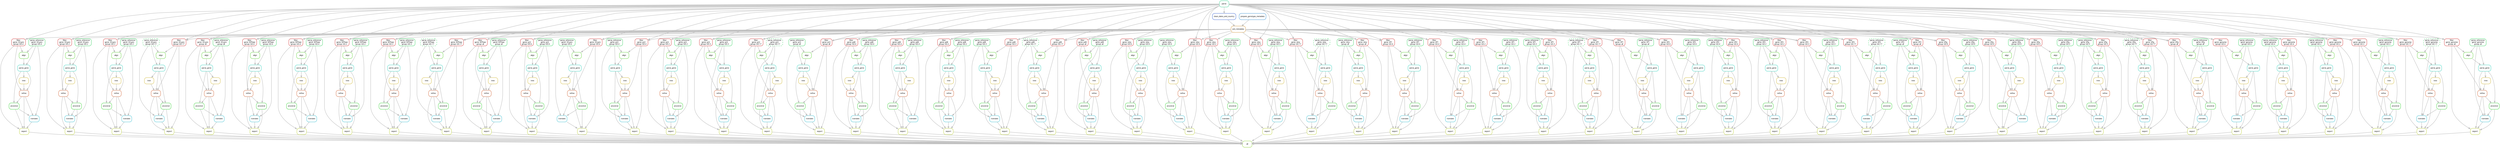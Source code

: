 digraph snakemake_dag {
    graph[bgcolor=white, margin=0];
    node[shape=box, style=rounded, fontname=sans,                 fontsize=10, penwidth=2];
    edge[penwidth=2, color=grey];
	0[label = "all", color = "0.24 0.6 0.85", style="rounded"];
	1[label = "export", color = "0.19 0.6 0.85", style="rounded"];
	2[label = "refine", color = "0.05 0.6 0.85", style="rounded"];
	3[label = "tree", color = "0.14 0.6 0.85", style="rounded"];
	4[label = "parse_gene", color = "0.48 0.6 0.85", style="rounded"];
	5[label = "parse_reference\ngene: 3CLpro\ngroup: GII.6", color = "0.38 0.6 0.85", style="rounded"];
	6[label = "align", color = "0.29 0.6 0.85", style="rounded"];
	7[label = "filter\ngene: 3CLpro\ngroup: GII.6", color = "0.00 0.6 0.85", style="rounded"];
	8[label = "parse", color = "0.43 0.6 0.85", style="rounded"];
	9[label = "join_metadata", color = "0.10 0.6 0.85", style="rounded"];
	10[label = "prepare_genotype_metadata", color = "0.57 0.6 0.85", style="rounded"];
	11[label = "clean_dates_and_country", color = "0.62 0.6 0.85", style="rounded"];
	12[label = "ancestral", color = "0.33 0.6 0.85", style="rounded"];
	13[label = "translate", color = "0.52 0.6 0.85", style="rounded"];
	14[label = "export", color = "0.19 0.6 0.85", style="rounded"];
	15[label = "refine", color = "0.05 0.6 0.85", style="rounded"];
	16[label = "tree", color = "0.14 0.6 0.85", style="rounded"];
	17[label = "parse_gene", color = "0.48 0.6 0.85", style="rounded"];
	18[label = "parse_reference\ngene: 3CLpro\ngroup: GII.4", color = "0.38 0.6 0.85", style="rounded"];
	19[label = "align", color = "0.29 0.6 0.85", style="rounded"];
	20[label = "filter\ngene: 3CLpro\ngroup: GII.4", color = "0.00 0.6 0.85", style="rounded"];
	21[label = "ancestral", color = "0.33 0.6 0.85", style="rounded"];
	22[label = "translate", color = "0.52 0.6 0.85", style="rounded"];
	23[label = "export", color = "0.19 0.6 0.85", style="rounded"];
	24[label = "refine", color = "0.05 0.6 0.85", style="rounded"];
	25[label = "tree", color = "0.14 0.6 0.85", style="rounded"];
	26[label = "parse_gene", color = "0.48 0.6 0.85", style="rounded"];
	27[label = "parse_reference\ngene: 3CLpro\ngroup: GII.2", color = "0.38 0.6 0.85", style="rounded"];
	28[label = "align", color = "0.29 0.6 0.85", style="rounded"];
	29[label = "filter\ngene: 3CLpro\ngroup: GII.2", color = "0.00 0.6 0.85", style="rounded"];
	30[label = "ancestral", color = "0.33 0.6 0.85", style="rounded"];
	31[label = "translate", color = "0.52 0.6 0.85", style="rounded"];
	32[label = "export", color = "0.19 0.6 0.85", style="rounded"];
	33[label = "refine", color = "0.05 0.6 0.85", style="rounded"];
	34[label = "tree", color = "0.14 0.6 0.85", style="rounded"];
	35[label = "parse_gene", color = "0.48 0.6 0.85", style="rounded"];
	36[label = "parse_reference\ngene: 3CLpro\ngroup: GII.3", color = "0.38 0.6 0.85", style="rounded"];
	37[label = "align", color = "0.29 0.6 0.85", style="rounded"];
	38[label = "filter\ngene: 3CLpro\ngroup: GII.3", color = "0.00 0.6 0.85", style="rounded"];
	39[label = "ancestral", color = "0.33 0.6 0.85", style="rounded"];
	40[label = "translate", color = "0.52 0.6 0.85", style="rounded"];
	41[label = "export", color = "0.19 0.6 0.85", style="rounded"];
	42[label = "refine", color = "0.05 0.6 0.85", style="rounded"];
	43[label = "tree", color = "0.14 0.6 0.85", style="rounded"];
	44[label = "parse_gene", color = "0.48 0.6 0.85", style="rounded"];
	45[label = "parse_reference\ngene: 3CLpro\ngroup: GII.17", color = "0.38 0.6 0.85", style="rounded,dashed"];
	46[label = "align", color = "0.29 0.6 0.85", style="rounded"];
	47[label = "filter\ngene: 3CLpro\ngroup: GII.17", color = "0.00 0.6 0.85", style="rounded"];
	48[label = "ancestral", color = "0.33 0.6 0.85", style="rounded"];
	49[label = "translate", color = "0.52 0.6 0.85", style="rounded"];
	50[label = "export", color = "0.19 0.6 0.85", style="rounded"];
	51[label = "refine", color = "0.05 0.6 0.85", style="rounded"];
	52[label = "tree", color = "0.14 0.6 0.85", style="rounded"];
	53[label = "parse_gene", color = "0.48 0.6 0.85", style="rounded"];
	54[label = "parse_reference\ngene: 3CLpro\ngroup: all", color = "0.38 0.6 0.85", style="rounded"];
	55[label = "align", color = "0.29 0.6 0.85", style="rounded"];
	56[label = "filter\ngene: 3CLpro\ngroup: all", color = "0.00 0.6 0.85", style="rounded"];
	57[label = "ancestral", color = "0.33 0.6 0.85", style="rounded"];
	58[label = "translate", color = "0.52 0.6 0.85", style="rounded"];
	59[label = "export", color = "0.19 0.6 0.85", style="rounded"];
	60[label = "refine", color = "0.05 0.6 0.85", style="rounded"];
	61[label = "tree", color = "0.14 0.6 0.85", style="rounded"];
	62[label = "parse_gene", color = "0.48 0.6 0.85", style="rounded"];
	63[label = "parse_reference\ngene: NTPase\ngroup: GII.6", color = "0.38 0.6 0.85", style="rounded"];
	64[label = "align", color = "0.29 0.6 0.85", style="rounded"];
	65[label = "filter\ngene: NTPase\ngroup: GII.6", color = "0.00 0.6 0.85", style="rounded"];
	66[label = "ancestral", color = "0.33 0.6 0.85", style="rounded"];
	67[label = "translate", color = "0.52 0.6 0.85", style="rounded"];
	68[label = "export", color = "0.19 0.6 0.85", style="rounded"];
	69[label = "refine", color = "0.05 0.6 0.85", style="rounded"];
	70[label = "tree", color = "0.14 0.6 0.85", style="rounded"];
	71[label = "parse_gene", color = "0.48 0.6 0.85", style="rounded"];
	72[label = "parse_reference\ngene: NTPase\ngroup: GII.4", color = "0.38 0.6 0.85", style="rounded"];
	73[label = "align", color = "0.29 0.6 0.85", style="rounded"];
	74[label = "filter\ngene: NTPase\ngroup: GII.4", color = "0.00 0.6 0.85", style="rounded"];
	75[label = "ancestral", color = "0.33 0.6 0.85", style="rounded"];
	76[label = "translate", color = "0.52 0.6 0.85", style="rounded"];
	77[label = "export", color = "0.19 0.6 0.85", style="rounded"];
	78[label = "refine", color = "0.05 0.6 0.85", style="rounded"];
	79[label = "tree", color = "0.14 0.6 0.85", style="rounded"];
	80[label = "parse_gene", color = "0.48 0.6 0.85", style="rounded"];
	81[label = "parse_reference\ngene: NTPase\ngroup: GII.2", color = "0.38 0.6 0.85", style="rounded"];
	82[label = "align", color = "0.29 0.6 0.85", style="rounded"];
	83[label = "filter\ngene: NTPase\ngroup: GII.2", color = "0.00 0.6 0.85", style="rounded"];
	84[label = "ancestral", color = "0.33 0.6 0.85", style="rounded"];
	85[label = "translate", color = "0.52 0.6 0.85", style="rounded"];
	86[label = "export", color = "0.19 0.6 0.85", style="rounded"];
	87[label = "refine", color = "0.05 0.6 0.85", style="rounded"];
	88[label = "tree", color = "0.14 0.6 0.85", style="rounded"];
	89[label = "parse_gene", color = "0.48 0.6 0.85", style="rounded"];
	90[label = "parse_reference\ngene: NTPase\ngroup: GII.3", color = "0.38 0.6 0.85", style="rounded"];
	91[label = "align", color = "0.29 0.6 0.85", style="rounded"];
	92[label = "filter\ngene: NTPase\ngroup: GII.3", color = "0.00 0.6 0.85", style="rounded"];
	93[label = "ancestral", color = "0.33 0.6 0.85", style="rounded"];
	94[label = "translate", color = "0.52 0.6 0.85", style="rounded"];
	95[label = "export", color = "0.19 0.6 0.85", style="rounded"];
	96[label = "refine", color = "0.05 0.6 0.85", style="rounded"];
	97[label = "tree", color = "0.14 0.6 0.85", style="rounded"];
	98[label = "parse_gene", color = "0.48 0.6 0.85", style="rounded"];
	99[label = "parse_reference\ngene: NTPase\ngroup: GII.17", color = "0.38 0.6 0.85", style="rounded,dashed"];
	100[label = "align", color = "0.29 0.6 0.85", style="rounded"];
	101[label = "filter\ngene: NTPase\ngroup: GII.17", color = "0.00 0.6 0.85", style="rounded"];
	102[label = "ancestral", color = "0.33 0.6 0.85", style="rounded"];
	103[label = "translate", color = "0.52 0.6 0.85", style="rounded"];
	104[label = "export", color = "0.19 0.6 0.85", style="rounded"];
	105[label = "refine", color = "0.05 0.6 0.85", style="rounded"];
	106[label = "tree", color = "0.14 0.6 0.85", style="rounded"];
	107[label = "parse_gene", color = "0.48 0.6 0.85", style="rounded"];
	108[label = "parse_reference\ngene: NTPase\ngroup: all", color = "0.38 0.6 0.85", style="rounded"];
	109[label = "align", color = "0.29 0.6 0.85", style="rounded"];
	110[label = "filter\ngene: NTPase\ngroup: all", color = "0.00 0.6 0.85", style="rounded"];
	111[label = "ancestral", color = "0.33 0.6 0.85", style="rounded"];
	112[label = "translate", color = "0.52 0.6 0.85", style="rounded"];
	113[label = "export", color = "0.19 0.6 0.85", style="rounded"];
	114[label = "refine", color = "0.05 0.6 0.85", style="rounded"];
	115[label = "tree", color = "0.14 0.6 0.85", style="rounded"];
	116[label = "parse_gene", color = "0.48 0.6 0.85", style="rounded"];
	117[label = "parse_reference\ngene: p22\ngroup: GII.6", color = "0.38 0.6 0.85", style="rounded"];
	118[label = "align", color = "0.29 0.6 0.85", style="rounded"];
	119[label = "filter\ngene: p22\ngroup: GII.6", color = "0.00 0.6 0.85", style="rounded"];
	120[label = "ancestral", color = "0.33 0.6 0.85", style="rounded"];
	121[label = "translate", color = "0.52 0.6 0.85", style="rounded"];
	122[label = "export", color = "0.19 0.6 0.85", style="rounded"];
	123[label = "refine", color = "0.05 0.6 0.85", style="rounded"];
	124[label = "tree", color = "0.14 0.6 0.85", style="rounded"];
	125[label = "parse_gene", color = "0.48 0.6 0.85", style="rounded"];
	126[label = "parse_reference\ngene: p22\ngroup: GII.4", color = "0.38 0.6 0.85", style="rounded"];
	127[label = "align", color = "0.29 0.6 0.85", style="rounded"];
	128[label = "filter\ngene: p22\ngroup: GII.4", color = "0.00 0.6 0.85", style="rounded"];
	129[label = "ancestral", color = "0.33 0.6 0.85", style="rounded"];
	130[label = "translate", color = "0.52 0.6 0.85", style="rounded"];
	131[label = "export", color = "0.19 0.6 0.85", style="rounded"];
	132[label = "refine", color = "0.05 0.6 0.85", style="rounded"];
	133[label = "tree", color = "0.14 0.6 0.85", style="rounded"];
	134[label = "parse_gene", color = "0.48 0.6 0.85", style="rounded"];
	135[label = "parse_reference\ngene: p22\ngroup: GII.2", color = "0.38 0.6 0.85", style="rounded"];
	136[label = "align", color = "0.29 0.6 0.85", style="rounded"];
	137[label = "filter\ngene: p22\ngroup: GII.2", color = "0.00 0.6 0.85", style="rounded"];
	138[label = "ancestral", color = "0.33 0.6 0.85", style="rounded"];
	139[label = "translate", color = "0.52 0.6 0.85", style="rounded"];
	140[label = "export", color = "0.19 0.6 0.85", style="rounded"];
	141[label = "refine", color = "0.05 0.6 0.85", style="rounded"];
	142[label = "tree", color = "0.14 0.6 0.85", style="rounded"];
	143[label = "parse_gene", color = "0.48 0.6 0.85", style="rounded"];
	144[label = "parse_reference\ngene: p22\ngroup: GII.3", color = "0.38 0.6 0.85", style="rounded"];
	145[label = "align", color = "0.29 0.6 0.85", style="rounded"];
	146[label = "filter\ngene: p22\ngroup: GII.3", color = "0.00 0.6 0.85", style="rounded"];
	147[label = "ancestral", color = "0.33 0.6 0.85", style="rounded"];
	148[label = "translate", color = "0.52 0.6 0.85", style="rounded"];
	149[label = "export", color = "0.19 0.6 0.85", style="rounded"];
	150[label = "refine", color = "0.05 0.6 0.85", style="rounded"];
	151[label = "tree", color = "0.14 0.6 0.85", style="rounded"];
	152[label = "parse_gene", color = "0.48 0.6 0.85", style="rounded"];
	153[label = "parse_reference\ngene: p22\ngroup: GII.17", color = "0.38 0.6 0.85", style="rounded,dashed"];
	154[label = "align", color = "0.29 0.6 0.85", style="rounded"];
	155[label = "filter\ngene: p22\ngroup: GII.17", color = "0.00 0.6 0.85", style="rounded"];
	156[label = "ancestral", color = "0.33 0.6 0.85", style="rounded"];
	157[label = "translate", color = "0.52 0.6 0.85", style="rounded"];
	158[label = "export", color = "0.19 0.6 0.85", style="rounded"];
	159[label = "refine", color = "0.05 0.6 0.85", style="rounded"];
	160[label = "tree", color = "0.14 0.6 0.85", style="rounded"];
	161[label = "parse_gene", color = "0.48 0.6 0.85", style="rounded"];
	162[label = "parse_reference\ngene: p22\ngroup: all", color = "0.38 0.6 0.85", style="rounded"];
	163[label = "align", color = "0.29 0.6 0.85", style="rounded"];
	164[label = "filter\ngene: p22\ngroup: all", color = "0.00 0.6 0.85", style="rounded"];
	165[label = "ancestral", color = "0.33 0.6 0.85", style="rounded"];
	166[label = "translate", color = "0.52 0.6 0.85", style="rounded"];
	167[label = "export", color = "0.19 0.6 0.85", style="rounded"];
	168[label = "refine", color = "0.05 0.6 0.85", style="rounded"];
	169[label = "tree", color = "0.14 0.6 0.85", style="rounded"];
	170[label = "parse_gene", color = "0.48 0.6 0.85", style="rounded"];
	171[label = "parse_reference\ngene: p48\ngroup: GII.6", color = "0.38 0.6 0.85", style="rounded"];
	172[label = "align", color = "0.29 0.6 0.85", style="rounded"];
	173[label = "filter\ngene: p48\ngroup: GII.6", color = "0.00 0.6 0.85", style="rounded"];
	174[label = "ancestral", color = "0.33 0.6 0.85", style="rounded"];
	175[label = "translate", color = "0.52 0.6 0.85", style="rounded"];
	176[label = "export", color = "0.19 0.6 0.85", style="rounded"];
	177[label = "refine", color = "0.05 0.6 0.85", style="rounded"];
	178[label = "tree", color = "0.14 0.6 0.85", style="rounded"];
	179[label = "parse_gene", color = "0.48 0.6 0.85", style="rounded"];
	180[label = "parse_reference\ngene: p48\ngroup: GII.4", color = "0.38 0.6 0.85", style="rounded"];
	181[label = "align", color = "0.29 0.6 0.85", style="rounded"];
	182[label = "filter\ngene: p48\ngroup: GII.4", color = "0.00 0.6 0.85", style="rounded"];
	183[label = "ancestral", color = "0.33 0.6 0.85", style="rounded"];
	184[label = "translate", color = "0.52 0.6 0.85", style="rounded"];
	185[label = "export", color = "0.19 0.6 0.85", style="rounded"];
	186[label = "refine", color = "0.05 0.6 0.85", style="rounded"];
	187[label = "tree", color = "0.14 0.6 0.85", style="rounded"];
	188[label = "parse_gene", color = "0.48 0.6 0.85", style="rounded"];
	189[label = "parse_reference\ngene: p48\ngroup: GII.2", color = "0.38 0.6 0.85", style="rounded"];
	190[label = "align", color = "0.29 0.6 0.85", style="rounded"];
	191[label = "filter\ngene: p48\ngroup: GII.2", color = "0.00 0.6 0.85", style="rounded"];
	192[label = "ancestral", color = "0.33 0.6 0.85", style="rounded"];
	193[label = "translate", color = "0.52 0.6 0.85", style="rounded"];
	194[label = "export", color = "0.19 0.6 0.85", style="rounded"];
	195[label = "refine", color = "0.05 0.6 0.85", style="rounded"];
	196[label = "tree", color = "0.14 0.6 0.85", style="rounded"];
	197[label = "parse_gene", color = "0.48 0.6 0.85", style="rounded"];
	198[label = "parse_reference\ngene: p48\ngroup: GII.3", color = "0.38 0.6 0.85", style="rounded"];
	199[label = "align", color = "0.29 0.6 0.85", style="rounded"];
	200[label = "filter\ngene: p48\ngroup: GII.3", color = "0.00 0.6 0.85", style="rounded"];
	201[label = "ancestral", color = "0.33 0.6 0.85", style="rounded"];
	202[label = "translate", color = "0.52 0.6 0.85", style="rounded"];
	203[label = "export", color = "0.19 0.6 0.85", style="rounded"];
	204[label = "refine", color = "0.05 0.6 0.85", style="rounded"];
	205[label = "tree", color = "0.14 0.6 0.85", style="rounded"];
	206[label = "parse_gene", color = "0.48 0.6 0.85", style="rounded"];
	207[label = "parse_reference\ngene: p48\ngroup: GII.17", color = "0.38 0.6 0.85", style="rounded,dashed"];
	208[label = "align", color = "0.29 0.6 0.85", style="rounded"];
	209[label = "filter\ngene: p48\ngroup: GII.17", color = "0.00 0.6 0.85", style="rounded"];
	210[label = "ancestral", color = "0.33 0.6 0.85", style="rounded"];
	211[label = "translate", color = "0.52 0.6 0.85", style="rounded"];
	212[label = "export", color = "0.19 0.6 0.85", style="rounded"];
	213[label = "refine", color = "0.05 0.6 0.85", style="rounded"];
	214[label = "tree", color = "0.14 0.6 0.85", style="rounded"];
	215[label = "parse_gene", color = "0.48 0.6 0.85", style="rounded"];
	216[label = "parse_reference\ngene: p48\ngroup: all", color = "0.38 0.6 0.85", style="rounded"];
	217[label = "align", color = "0.29 0.6 0.85", style="rounded"];
	218[label = "filter\ngene: p48\ngroup: all", color = "0.00 0.6 0.85", style="rounded"];
	219[label = "ancestral", color = "0.33 0.6 0.85", style="rounded"];
	220[label = "translate", color = "0.52 0.6 0.85", style="rounded"];
	221[label = "export", color = "0.19 0.6 0.85", style="rounded"];
	222[label = "refine", color = "0.05 0.6 0.85", style="rounded"];
	223[label = "tree", color = "0.14 0.6 0.85", style="rounded"];
	224[label = "parse_gene", color = "0.48 0.6 0.85", style="rounded"];
	225[label = "parse_reference\ngene: rdrp\ngroup: GII.6", color = "0.38 0.6 0.85", style="rounded"];
	226[label = "align", color = "0.29 0.6 0.85", style="rounded"];
	227[label = "filter\ngene: rdrp\ngroup: GII.6", color = "0.00 0.6 0.85", style="rounded"];
	228[label = "ancestral", color = "0.33 0.6 0.85", style="rounded"];
	229[label = "translate", color = "0.52 0.6 0.85", style="rounded"];
	230[label = "export", color = "0.19 0.6 0.85", style="rounded"];
	231[label = "refine", color = "0.05 0.6 0.85", style="rounded"];
	232[label = "tree", color = "0.14 0.6 0.85", style="rounded"];
	233[label = "parse_gene", color = "0.48 0.6 0.85", style="rounded"];
	234[label = "parse_reference\ngene: rdrp\ngroup: GII.4", color = "0.38 0.6 0.85", style="rounded"];
	235[label = "align", color = "0.29 0.6 0.85", style="rounded"];
	236[label = "filter\ngene: rdrp\ngroup: GII.4", color = "0.00 0.6 0.85", style="rounded"];
	237[label = "ancestral", color = "0.33 0.6 0.85", style="rounded"];
	238[label = "translate", color = "0.52 0.6 0.85", style="rounded"];
	239[label = "export", color = "0.19 0.6 0.85", style="rounded"];
	240[label = "refine", color = "0.05 0.6 0.85", style="rounded"];
	241[label = "tree", color = "0.14 0.6 0.85", style="rounded"];
	242[label = "parse_gene", color = "0.48 0.6 0.85", style="rounded"];
	243[label = "parse_reference\ngene: rdrp\ngroup: GII.2", color = "0.38 0.6 0.85", style="rounded"];
	244[label = "align", color = "0.29 0.6 0.85", style="rounded"];
	245[label = "filter\ngene: rdrp\ngroup: GII.2", color = "0.00 0.6 0.85", style="rounded"];
	246[label = "ancestral", color = "0.33 0.6 0.85", style="rounded"];
	247[label = "translate", color = "0.52 0.6 0.85", style="rounded"];
	248[label = "export", color = "0.19 0.6 0.85", style="rounded"];
	249[label = "refine", color = "0.05 0.6 0.85", style="rounded"];
	250[label = "tree", color = "0.14 0.6 0.85", style="rounded"];
	251[label = "parse_gene", color = "0.48 0.6 0.85", style="rounded"];
	252[label = "parse_reference\ngene: rdrp\ngroup: GII.3", color = "0.38 0.6 0.85", style="rounded"];
	253[label = "align", color = "0.29 0.6 0.85", style="rounded"];
	254[label = "filter\ngene: rdrp\ngroup: GII.3", color = "0.00 0.6 0.85", style="rounded"];
	255[label = "ancestral", color = "0.33 0.6 0.85", style="rounded"];
	256[label = "translate", color = "0.52 0.6 0.85", style="rounded"];
	257[label = "export", color = "0.19 0.6 0.85", style="rounded"];
	258[label = "refine", color = "0.05 0.6 0.85", style="rounded"];
	259[label = "tree", color = "0.14 0.6 0.85", style="rounded"];
	260[label = "parse_gene", color = "0.48 0.6 0.85", style="rounded"];
	261[label = "parse_reference\ngene: rdrp\ngroup: GII.17", color = "0.38 0.6 0.85", style="rounded,dashed"];
	262[label = "align", color = "0.29 0.6 0.85", style="rounded"];
	263[label = "filter\ngene: rdrp\ngroup: GII.17", color = "0.00 0.6 0.85", style="rounded"];
	264[label = "ancestral", color = "0.33 0.6 0.85", style="rounded"];
	265[label = "translate", color = "0.52 0.6 0.85", style="rounded"];
	266[label = "export", color = "0.19 0.6 0.85", style="rounded"];
	267[label = "refine", color = "0.05 0.6 0.85", style="rounded"];
	268[label = "tree", color = "0.14 0.6 0.85", style="rounded"];
	269[label = "parse_gene", color = "0.48 0.6 0.85", style="rounded"];
	270[label = "parse_reference\ngene: rdrp\ngroup: all", color = "0.38 0.6 0.85", style="rounded"];
	271[label = "align", color = "0.29 0.6 0.85", style="rounded"];
	272[label = "filter\ngene: rdrp\ngroup: all", color = "0.00 0.6 0.85", style="rounded"];
	273[label = "ancestral", color = "0.33 0.6 0.85", style="rounded"];
	274[label = "translate", color = "0.52 0.6 0.85", style="rounded"];
	275[label = "export", color = "0.19 0.6 0.85", style="rounded"];
	276[label = "refine", color = "0.05 0.6 0.85", style="rounded"];
	277[label = "tree", color = "0.14 0.6 0.85", style="rounded"];
	278[label = "parse_gene", color = "0.48 0.6 0.85", style="rounded"];
	279[label = "parse_reference\ngene: VP1\ngroup: GII.6", color = "0.38 0.6 0.85", style="rounded"];
	280[label = "align", color = "0.29 0.6 0.85", style="rounded"];
	281[label = "filter\ngene: VP1\ngroup: GII.6", color = "0.00 0.6 0.85", style="rounded"];
	282[label = "ancestral", color = "0.33 0.6 0.85", style="rounded"];
	283[label = "translate", color = "0.52 0.6 0.85", style="rounded"];
	284[label = "export", color = "0.19 0.6 0.85", style="rounded"];
	285[label = "refine", color = "0.05 0.6 0.85", style="rounded"];
	286[label = "tree", color = "0.14 0.6 0.85", style="rounded"];
	287[label = "parse_gene", color = "0.48 0.6 0.85", style="rounded"];
	288[label = "parse_reference\ngene: VP1\ngroup: GII.4", color = "0.38 0.6 0.85", style="rounded"];
	289[label = "align", color = "0.29 0.6 0.85", style="rounded"];
	290[label = "filter\ngene: VP1\ngroup: GII.4", color = "0.00 0.6 0.85", style="rounded"];
	291[label = "ancestral", color = "0.33 0.6 0.85", style="rounded"];
	292[label = "translate", color = "0.52 0.6 0.85", style="rounded"];
	293[label = "export", color = "0.19 0.6 0.85", style="rounded"];
	294[label = "refine", color = "0.05 0.6 0.85", style="rounded"];
	295[label = "tree", color = "0.14 0.6 0.85", style="rounded"];
	296[label = "parse_gene", color = "0.48 0.6 0.85", style="rounded"];
	297[label = "parse_reference\ngene: VP1\ngroup: GII.2", color = "0.38 0.6 0.85", style="rounded"];
	298[label = "align", color = "0.29 0.6 0.85", style="rounded"];
	299[label = "filter\ngene: VP1\ngroup: GII.2", color = "0.00 0.6 0.85", style="rounded"];
	300[label = "ancestral", color = "0.33 0.6 0.85", style="rounded"];
	301[label = "translate", color = "0.52 0.6 0.85", style="rounded"];
	302[label = "export", color = "0.19 0.6 0.85", style="rounded"];
	303[label = "refine", color = "0.05 0.6 0.85", style="rounded"];
	304[label = "tree", color = "0.14 0.6 0.85", style="rounded"];
	305[label = "parse_gene", color = "0.48 0.6 0.85", style="rounded"];
	306[label = "parse_reference\ngene: VP1\ngroup: GII.3", color = "0.38 0.6 0.85", style="rounded"];
	307[label = "align", color = "0.29 0.6 0.85", style="rounded"];
	308[label = "filter\ngene: VP1\ngroup: GII.3", color = "0.00 0.6 0.85", style="rounded"];
	309[label = "ancestral", color = "0.33 0.6 0.85", style="rounded"];
	310[label = "translate", color = "0.52 0.6 0.85", style="rounded"];
	311[label = "export", color = "0.19 0.6 0.85", style="rounded"];
	312[label = "refine", color = "0.05 0.6 0.85", style="rounded"];
	313[label = "tree", color = "0.14 0.6 0.85", style="rounded"];
	314[label = "parse_gene", color = "0.48 0.6 0.85", style="rounded"];
	315[label = "parse_reference\ngene: VP1\ngroup: GII.17", color = "0.38 0.6 0.85", style="rounded,dashed"];
	316[label = "align", color = "0.29 0.6 0.85", style="rounded"];
	317[label = "filter\ngene: VP1\ngroup: GII.17", color = "0.00 0.6 0.85", style="rounded"];
	318[label = "ancestral", color = "0.33 0.6 0.85", style="rounded"];
	319[label = "translate", color = "0.52 0.6 0.85", style="rounded"];
	320[label = "export", color = "0.19 0.6 0.85", style="rounded"];
	321[label = "refine", color = "0.05 0.6 0.85", style="rounded"];
	322[label = "tree", color = "0.14 0.6 0.85", style="rounded"];
	323[label = "parse_gene", color = "0.48 0.6 0.85", style="rounded"];
	324[label = "parse_reference\ngene: VP1\ngroup: all", color = "0.38 0.6 0.85", style="rounded"];
	325[label = "align", color = "0.29 0.6 0.85", style="rounded"];
	326[label = "filter\ngene: VP1\ngroup: all", color = "0.00 0.6 0.85", style="rounded"];
	327[label = "ancestral", color = "0.33 0.6 0.85", style="rounded"];
	328[label = "translate", color = "0.52 0.6 0.85", style="rounded"];
	329[label = "export", color = "0.19 0.6 0.85", style="rounded"];
	330[label = "refine", color = "0.05 0.6 0.85", style="rounded"];
	331[label = "tree", color = "0.14 0.6 0.85", style="rounded"];
	332[label = "parse_gene", color = "0.48 0.6 0.85", style="rounded"];
	333[label = "parse_reference\ngene: VP2\ngroup: GII.6", color = "0.38 0.6 0.85", style="rounded"];
	334[label = "align", color = "0.29 0.6 0.85", style="rounded"];
	335[label = "filter\ngene: VP2\ngroup: GII.6", color = "0.00 0.6 0.85", style="rounded"];
	336[label = "ancestral", color = "0.33 0.6 0.85", style="rounded"];
	337[label = "translate", color = "0.52 0.6 0.85", style="rounded"];
	338[label = "export", color = "0.19 0.6 0.85", style="rounded"];
	339[label = "refine", color = "0.05 0.6 0.85", style="rounded"];
	340[label = "tree", color = "0.14 0.6 0.85", style="rounded"];
	341[label = "parse_gene", color = "0.48 0.6 0.85", style="rounded"];
	342[label = "parse_reference\ngene: VP2\ngroup: GII.4", color = "0.38 0.6 0.85", style="rounded"];
	343[label = "align", color = "0.29 0.6 0.85", style="rounded"];
	344[label = "filter\ngene: VP2\ngroup: GII.4", color = "0.00 0.6 0.85", style="rounded"];
	345[label = "ancestral", color = "0.33 0.6 0.85", style="rounded"];
	346[label = "translate", color = "0.52 0.6 0.85", style="rounded"];
	347[label = "export", color = "0.19 0.6 0.85", style="rounded"];
	348[label = "refine", color = "0.05 0.6 0.85", style="rounded"];
	349[label = "tree", color = "0.14 0.6 0.85", style="rounded"];
	350[label = "parse_gene", color = "0.48 0.6 0.85", style="rounded"];
	351[label = "parse_reference\ngene: VP2\ngroup: GII.2", color = "0.38 0.6 0.85", style="rounded"];
	352[label = "align", color = "0.29 0.6 0.85", style="rounded"];
	353[label = "filter\ngene: VP2\ngroup: GII.2", color = "0.00 0.6 0.85", style="rounded"];
	354[label = "ancestral", color = "0.33 0.6 0.85", style="rounded"];
	355[label = "translate", color = "0.52 0.6 0.85", style="rounded"];
	356[label = "export", color = "0.19 0.6 0.85", style="rounded"];
	357[label = "refine", color = "0.05 0.6 0.85", style="rounded"];
	358[label = "tree", color = "0.14 0.6 0.85", style="rounded"];
	359[label = "parse_gene", color = "0.48 0.6 0.85", style="rounded"];
	360[label = "parse_reference\ngene: VP2\ngroup: GII.3", color = "0.38 0.6 0.85", style="rounded"];
	361[label = "align", color = "0.29 0.6 0.85", style="rounded"];
	362[label = "filter\ngene: VP2\ngroup: GII.3", color = "0.00 0.6 0.85", style="rounded"];
	363[label = "ancestral", color = "0.33 0.6 0.85", style="rounded"];
	364[label = "translate", color = "0.52 0.6 0.85", style="rounded"];
	365[label = "export", color = "0.19 0.6 0.85", style="rounded"];
	366[label = "refine", color = "0.05 0.6 0.85", style="rounded"];
	367[label = "tree", color = "0.14 0.6 0.85", style="rounded"];
	368[label = "parse_gene", color = "0.48 0.6 0.85", style="rounded"];
	369[label = "parse_reference\ngene: VP2\ngroup: GII.17", color = "0.38 0.6 0.85", style="rounded,dashed"];
	370[label = "align", color = "0.29 0.6 0.85", style="rounded"];
	371[label = "filter\ngene: VP2\ngroup: GII.17", color = "0.00 0.6 0.85", style="rounded"];
	372[label = "ancestral", color = "0.33 0.6 0.85", style="rounded"];
	373[label = "translate", color = "0.52 0.6 0.85", style="rounded"];
	374[label = "export", color = "0.19 0.6 0.85", style="rounded"];
	375[label = "refine", color = "0.05 0.6 0.85", style="rounded"];
	376[label = "tree", color = "0.14 0.6 0.85", style="rounded"];
	377[label = "parse_gene", color = "0.48 0.6 0.85", style="rounded"];
	378[label = "parse_reference\ngene: VP2\ngroup: all", color = "0.38 0.6 0.85", style="rounded"];
	379[label = "align", color = "0.29 0.6 0.85", style="rounded"];
	380[label = "filter\ngene: VP2\ngroup: all", color = "0.00 0.6 0.85", style="rounded"];
	381[label = "ancestral", color = "0.33 0.6 0.85", style="rounded"];
	382[label = "translate", color = "0.52 0.6 0.85", style="rounded"];
	383[label = "export", color = "0.19 0.6 0.85", style="rounded"];
	384[label = "refine", color = "0.05 0.6 0.85", style="rounded"];
	385[label = "tree", color = "0.14 0.6 0.85", style="rounded"];
	386[label = "parse_gene", color = "0.48 0.6 0.85", style="rounded"];
	387[label = "parse_reference\ngene: VPg\ngroup: GII.6", color = "0.38 0.6 0.85", style="rounded"];
	388[label = "align", color = "0.29 0.6 0.85", style="rounded"];
	389[label = "filter\ngene: VPg\ngroup: GII.6", color = "0.00 0.6 0.85", style="rounded"];
	390[label = "ancestral", color = "0.33 0.6 0.85", style="rounded"];
	391[label = "translate", color = "0.52 0.6 0.85", style="rounded"];
	392[label = "export", color = "0.19 0.6 0.85", style="rounded"];
	393[label = "refine", color = "0.05 0.6 0.85", style="rounded"];
	394[label = "tree", color = "0.14 0.6 0.85", style="rounded"];
	395[label = "parse_gene", color = "0.48 0.6 0.85", style="rounded"];
	396[label = "parse_reference\ngene: VPg\ngroup: GII.4", color = "0.38 0.6 0.85", style="rounded"];
	397[label = "align", color = "0.29 0.6 0.85", style="rounded"];
	398[label = "filter\ngene: VPg\ngroup: GII.4", color = "0.00 0.6 0.85", style="rounded"];
	399[label = "ancestral", color = "0.33 0.6 0.85", style="rounded"];
	400[label = "translate", color = "0.52 0.6 0.85", style="rounded"];
	401[label = "export", color = "0.19 0.6 0.85", style="rounded"];
	402[label = "refine", color = "0.05 0.6 0.85", style="rounded"];
	403[label = "tree", color = "0.14 0.6 0.85", style="rounded"];
	404[label = "parse_gene", color = "0.48 0.6 0.85", style="rounded"];
	405[label = "parse_reference\ngene: VPg\ngroup: GII.2", color = "0.38 0.6 0.85", style="rounded"];
	406[label = "align", color = "0.29 0.6 0.85", style="rounded"];
	407[label = "filter\ngene: VPg\ngroup: GII.2", color = "0.00 0.6 0.85", style="rounded"];
	408[label = "ancestral", color = "0.33 0.6 0.85", style="rounded"];
	409[label = "translate", color = "0.52 0.6 0.85", style="rounded"];
	410[label = "export", color = "0.19 0.6 0.85", style="rounded"];
	411[label = "refine", color = "0.05 0.6 0.85", style="rounded"];
	412[label = "tree", color = "0.14 0.6 0.85", style="rounded"];
	413[label = "parse_gene", color = "0.48 0.6 0.85", style="rounded"];
	414[label = "parse_reference\ngene: VPg\ngroup: GII.3", color = "0.38 0.6 0.85", style="rounded"];
	415[label = "align", color = "0.29 0.6 0.85", style="rounded"];
	416[label = "filter\ngene: VPg\ngroup: GII.3", color = "0.00 0.6 0.85", style="rounded"];
	417[label = "ancestral", color = "0.33 0.6 0.85", style="rounded"];
	418[label = "translate", color = "0.52 0.6 0.85", style="rounded"];
	419[label = "export", color = "0.19 0.6 0.85", style="rounded"];
	420[label = "refine", color = "0.05 0.6 0.85", style="rounded"];
	421[label = "tree", color = "0.14 0.6 0.85", style="rounded"];
	422[label = "parse_gene", color = "0.48 0.6 0.85", style="rounded"];
	423[label = "parse_reference\ngene: VPg\ngroup: GII.17", color = "0.38 0.6 0.85", style="rounded,dashed"];
	424[label = "align", color = "0.29 0.6 0.85", style="rounded"];
	425[label = "filter\ngene: VPg\ngroup: GII.17", color = "0.00 0.6 0.85", style="rounded"];
	426[label = "ancestral", color = "0.33 0.6 0.85", style="rounded"];
	427[label = "translate", color = "0.52 0.6 0.85", style="rounded"];
	428[label = "export", color = "0.19 0.6 0.85", style="rounded"];
	429[label = "refine", color = "0.05 0.6 0.85", style="rounded"];
	430[label = "tree", color = "0.14 0.6 0.85", style="rounded"];
	431[label = "parse_gene", color = "0.48 0.6 0.85", style="rounded"];
	432[label = "parse_reference\ngene: VPg\ngroup: all", color = "0.38 0.6 0.85", style="rounded"];
	433[label = "align", color = "0.29 0.6 0.85", style="rounded"];
	434[label = "filter\ngene: VPg\ngroup: all", color = "0.00 0.6 0.85", style="rounded"];
	435[label = "ancestral", color = "0.33 0.6 0.85", style="rounded"];
	436[label = "translate", color = "0.52 0.6 0.85", style="rounded"];
	437[label = "export", color = "0.19 0.6 0.85", style="rounded"];
	438[label = "refine", color = "0.05 0.6 0.85", style="rounded"];
	439[label = "tree", color = "0.14 0.6 0.85", style="rounded"];
	440[label = "parse_gene", color = "0.48 0.6 0.85", style="rounded"];
	441[label = "parse_reference\ngene: genome\ngroup: GII.6", color = "0.38 0.6 0.85", style="rounded"];
	442[label = "align", color = "0.29 0.6 0.85", style="rounded"];
	443[label = "filter\ngene: genome\ngroup: GII.6", color = "0.00 0.6 0.85", style="rounded"];
	444[label = "ancestral", color = "0.33 0.6 0.85", style="rounded"];
	445[label = "translate", color = "0.52 0.6 0.85", style="rounded"];
	446[label = "export", color = "0.19 0.6 0.85", style="rounded"];
	447[label = "refine", color = "0.05 0.6 0.85", style="rounded"];
	448[label = "tree", color = "0.14 0.6 0.85", style="rounded"];
	449[label = "parse_gene", color = "0.48 0.6 0.85", style="rounded"];
	450[label = "parse_reference\ngene: genome\ngroup: GII.4", color = "0.38 0.6 0.85", style="rounded"];
	451[label = "align", color = "0.29 0.6 0.85", style="rounded"];
	452[label = "filter\ngene: genome\ngroup: GII.4", color = "0.00 0.6 0.85", style="rounded"];
	453[label = "ancestral", color = "0.33 0.6 0.85", style="rounded"];
	454[label = "translate", color = "0.52 0.6 0.85", style="rounded"];
	455[label = "export", color = "0.19 0.6 0.85", style="rounded"];
	456[label = "refine", color = "0.05 0.6 0.85", style="rounded"];
	457[label = "tree", color = "0.14 0.6 0.85", style="rounded"];
	458[label = "parse_gene", color = "0.48 0.6 0.85", style="rounded"];
	459[label = "parse_reference\ngene: genome\ngroup: GII.2", color = "0.38 0.6 0.85", style="rounded"];
	460[label = "align", color = "0.29 0.6 0.85", style="rounded"];
	461[label = "filter\ngene: genome\ngroup: GII.2", color = "0.00 0.6 0.85", style="rounded"];
	462[label = "ancestral", color = "0.33 0.6 0.85", style="rounded"];
	463[label = "translate", color = "0.52 0.6 0.85", style="rounded"];
	464[label = "export", color = "0.19 0.6 0.85", style="rounded"];
	465[label = "refine", color = "0.05 0.6 0.85", style="rounded"];
	466[label = "tree", color = "0.14 0.6 0.85", style="rounded"];
	467[label = "parse_gene", color = "0.48 0.6 0.85", style="rounded"];
	468[label = "parse_reference\ngene: genome\ngroup: GII.3", color = "0.38 0.6 0.85", style="rounded"];
	469[label = "align", color = "0.29 0.6 0.85", style="rounded"];
	470[label = "filter\ngene: genome\ngroup: GII.3", color = "0.00 0.6 0.85", style="rounded"];
	471[label = "ancestral", color = "0.33 0.6 0.85", style="rounded"];
	472[label = "translate", color = "0.52 0.6 0.85", style="rounded"];
	473[label = "export", color = "0.19 0.6 0.85", style="rounded"];
	474[label = "refine", color = "0.05 0.6 0.85", style="rounded"];
	475[label = "tree", color = "0.14 0.6 0.85", style="rounded"];
	476[label = "parse_gene", color = "0.48 0.6 0.85", style="rounded"];
	477[label = "parse_reference\ngene: genome\ngroup: GII.17", color = "0.38 0.6 0.85", style="rounded,dashed"];
	478[label = "align", color = "0.29 0.6 0.85", style="rounded"];
	479[label = "filter\ngene: genome\ngroup: GII.17", color = "0.00 0.6 0.85", style="rounded"];
	480[label = "ancestral", color = "0.33 0.6 0.85", style="rounded"];
	481[label = "translate", color = "0.52 0.6 0.85", style="rounded"];
	482[label = "export", color = "0.19 0.6 0.85", style="rounded"];
	483[label = "refine", color = "0.05 0.6 0.85", style="rounded"];
	484[label = "tree", color = "0.14 0.6 0.85", style="rounded"];
	485[label = "parse_gene", color = "0.48 0.6 0.85", style="rounded"];
	486[label = "parse_reference\ngene: genome\ngroup: all", color = "0.38 0.6 0.85", style="rounded"];
	487[label = "align", color = "0.29 0.6 0.85", style="rounded"];
	488[label = "filter\ngene: genome\ngroup: all", color = "0.00 0.6 0.85", style="rounded"];
	489[label = "ancestral", color = "0.33 0.6 0.85", style="rounded"];
	490[label = "translate", color = "0.52 0.6 0.85", style="rounded"];
	1 -> 0
	14 -> 0
	23 -> 0
	32 -> 0
	41 -> 0
	50 -> 0
	59 -> 0
	68 -> 0
	77 -> 0
	86 -> 0
	95 -> 0
	104 -> 0
	113 -> 0
	122 -> 0
	131 -> 0
	140 -> 0
	149 -> 0
	158 -> 0
	167 -> 0
	176 -> 0
	185 -> 0
	194 -> 0
	203 -> 0
	212 -> 0
	221 -> 0
	230 -> 0
	239 -> 0
	248 -> 0
	257 -> 0
	266 -> 0
	275 -> 0
	284 -> 0
	293 -> 0
	302 -> 0
	311 -> 0
	320 -> 0
	329 -> 0
	338 -> 0
	347 -> 0
	356 -> 0
	365 -> 0
	374 -> 0
	383 -> 0
	392 -> 0
	401 -> 0
	410 -> 0
	419 -> 0
	428 -> 0
	437 -> 0
	446 -> 0
	455 -> 0
	464 -> 0
	473 -> 0
	482 -> 0
	2 -> 1
	7 -> 1
	12 -> 1
	13 -> 1
	3 -> 2
	4 -> 2
	7 -> 2
	4 -> 3
	5 -> 4
	6 -> 4
	7 -> 6
	5 -> 6
	8 -> 7
	9 -> 7
	10 -> 9
	11 -> 9
	8 -> 11
	2 -> 12
	4 -> 12
	2 -> 13
	12 -> 13
	5 -> 13
	15 -> 14
	20 -> 14
	21 -> 14
	22 -> 14
	16 -> 15
	17 -> 15
	20 -> 15
	17 -> 16
	18 -> 17
	19 -> 17
	20 -> 19
	18 -> 19
	8 -> 20
	9 -> 20
	15 -> 21
	17 -> 21
	15 -> 22
	21 -> 22
	18 -> 22
	24 -> 23
	29 -> 23
	30 -> 23
	31 -> 23
	25 -> 24
	26 -> 24
	29 -> 24
	26 -> 25
	27 -> 26
	28 -> 26
	29 -> 28
	27 -> 28
	8 -> 29
	9 -> 29
	24 -> 30
	26 -> 30
	24 -> 31
	30 -> 31
	27 -> 31
	33 -> 32
	38 -> 32
	39 -> 32
	40 -> 32
	34 -> 33
	35 -> 33
	38 -> 33
	35 -> 34
	36 -> 35
	37 -> 35
	38 -> 37
	36 -> 37
	8 -> 38
	9 -> 38
	33 -> 39
	35 -> 39
	33 -> 40
	39 -> 40
	36 -> 40
	42 -> 41
	47 -> 41
	48 -> 41
	49 -> 41
	43 -> 42
	44 -> 42
	47 -> 42
	44 -> 43
	45 -> 44
	46 -> 44
	47 -> 46
	45 -> 46
	8 -> 47
	9 -> 47
	42 -> 48
	44 -> 48
	42 -> 49
	48 -> 49
	45 -> 49
	51 -> 50
	56 -> 50
	57 -> 50
	58 -> 50
	52 -> 51
	53 -> 51
	56 -> 51
	53 -> 52
	54 -> 53
	55 -> 53
	56 -> 55
	54 -> 55
	8 -> 56
	9 -> 56
	51 -> 57
	53 -> 57
	51 -> 58
	57 -> 58
	54 -> 58
	60 -> 59
	65 -> 59
	66 -> 59
	67 -> 59
	61 -> 60
	62 -> 60
	65 -> 60
	62 -> 61
	63 -> 62
	64 -> 62
	65 -> 64
	63 -> 64
	8 -> 65
	9 -> 65
	60 -> 66
	62 -> 66
	60 -> 67
	66 -> 67
	63 -> 67
	69 -> 68
	74 -> 68
	75 -> 68
	76 -> 68
	70 -> 69
	71 -> 69
	74 -> 69
	71 -> 70
	72 -> 71
	73 -> 71
	74 -> 73
	72 -> 73
	8 -> 74
	9 -> 74
	69 -> 75
	71 -> 75
	69 -> 76
	75 -> 76
	72 -> 76
	78 -> 77
	83 -> 77
	84 -> 77
	85 -> 77
	79 -> 78
	80 -> 78
	83 -> 78
	80 -> 79
	81 -> 80
	82 -> 80
	83 -> 82
	81 -> 82
	8 -> 83
	9 -> 83
	78 -> 84
	80 -> 84
	78 -> 85
	84 -> 85
	81 -> 85
	87 -> 86
	92 -> 86
	93 -> 86
	94 -> 86
	88 -> 87
	89 -> 87
	92 -> 87
	89 -> 88
	90 -> 89
	91 -> 89
	92 -> 91
	90 -> 91
	8 -> 92
	9 -> 92
	87 -> 93
	89 -> 93
	87 -> 94
	93 -> 94
	90 -> 94
	96 -> 95
	101 -> 95
	102 -> 95
	103 -> 95
	97 -> 96
	98 -> 96
	101 -> 96
	98 -> 97
	99 -> 98
	100 -> 98
	101 -> 100
	99 -> 100
	8 -> 101
	9 -> 101
	96 -> 102
	98 -> 102
	96 -> 103
	102 -> 103
	99 -> 103
	105 -> 104
	110 -> 104
	111 -> 104
	112 -> 104
	106 -> 105
	107 -> 105
	110 -> 105
	107 -> 106
	108 -> 107
	109 -> 107
	110 -> 109
	108 -> 109
	8 -> 110
	9 -> 110
	105 -> 111
	107 -> 111
	105 -> 112
	111 -> 112
	108 -> 112
	114 -> 113
	119 -> 113
	120 -> 113
	121 -> 113
	115 -> 114
	116 -> 114
	119 -> 114
	116 -> 115
	117 -> 116
	118 -> 116
	119 -> 118
	117 -> 118
	8 -> 119
	9 -> 119
	114 -> 120
	116 -> 120
	114 -> 121
	120 -> 121
	117 -> 121
	123 -> 122
	128 -> 122
	129 -> 122
	130 -> 122
	124 -> 123
	125 -> 123
	128 -> 123
	125 -> 124
	126 -> 125
	127 -> 125
	128 -> 127
	126 -> 127
	8 -> 128
	9 -> 128
	123 -> 129
	125 -> 129
	123 -> 130
	129 -> 130
	126 -> 130
	132 -> 131
	137 -> 131
	138 -> 131
	139 -> 131
	133 -> 132
	134 -> 132
	137 -> 132
	134 -> 133
	135 -> 134
	136 -> 134
	137 -> 136
	135 -> 136
	8 -> 137
	9 -> 137
	132 -> 138
	134 -> 138
	132 -> 139
	138 -> 139
	135 -> 139
	141 -> 140
	146 -> 140
	147 -> 140
	148 -> 140
	142 -> 141
	143 -> 141
	146 -> 141
	143 -> 142
	144 -> 143
	145 -> 143
	146 -> 145
	144 -> 145
	8 -> 146
	9 -> 146
	141 -> 147
	143 -> 147
	141 -> 148
	147 -> 148
	144 -> 148
	150 -> 149
	155 -> 149
	156 -> 149
	157 -> 149
	151 -> 150
	152 -> 150
	155 -> 150
	152 -> 151
	153 -> 152
	154 -> 152
	155 -> 154
	153 -> 154
	8 -> 155
	9 -> 155
	150 -> 156
	152 -> 156
	150 -> 157
	156 -> 157
	153 -> 157
	159 -> 158
	164 -> 158
	165 -> 158
	166 -> 158
	160 -> 159
	161 -> 159
	164 -> 159
	161 -> 160
	162 -> 161
	163 -> 161
	164 -> 163
	162 -> 163
	8 -> 164
	9 -> 164
	159 -> 165
	161 -> 165
	159 -> 166
	165 -> 166
	162 -> 166
	168 -> 167
	173 -> 167
	174 -> 167
	175 -> 167
	169 -> 168
	170 -> 168
	173 -> 168
	170 -> 169
	171 -> 170
	172 -> 170
	173 -> 172
	171 -> 172
	8 -> 173
	9 -> 173
	168 -> 174
	170 -> 174
	168 -> 175
	174 -> 175
	171 -> 175
	177 -> 176
	182 -> 176
	183 -> 176
	184 -> 176
	178 -> 177
	179 -> 177
	182 -> 177
	179 -> 178
	180 -> 179
	181 -> 179
	182 -> 181
	180 -> 181
	8 -> 182
	9 -> 182
	177 -> 183
	179 -> 183
	177 -> 184
	183 -> 184
	180 -> 184
	186 -> 185
	191 -> 185
	192 -> 185
	193 -> 185
	187 -> 186
	188 -> 186
	191 -> 186
	188 -> 187
	189 -> 188
	190 -> 188
	191 -> 190
	189 -> 190
	8 -> 191
	9 -> 191
	186 -> 192
	188 -> 192
	186 -> 193
	192 -> 193
	189 -> 193
	195 -> 194
	200 -> 194
	201 -> 194
	202 -> 194
	196 -> 195
	197 -> 195
	200 -> 195
	197 -> 196
	198 -> 197
	199 -> 197
	200 -> 199
	198 -> 199
	8 -> 200
	9 -> 200
	195 -> 201
	197 -> 201
	195 -> 202
	201 -> 202
	198 -> 202
	204 -> 203
	209 -> 203
	210 -> 203
	211 -> 203
	205 -> 204
	206 -> 204
	209 -> 204
	206 -> 205
	207 -> 206
	208 -> 206
	209 -> 208
	207 -> 208
	8 -> 209
	9 -> 209
	204 -> 210
	206 -> 210
	204 -> 211
	210 -> 211
	207 -> 211
	213 -> 212
	218 -> 212
	219 -> 212
	220 -> 212
	214 -> 213
	215 -> 213
	218 -> 213
	215 -> 214
	216 -> 215
	217 -> 215
	218 -> 217
	216 -> 217
	8 -> 218
	9 -> 218
	213 -> 219
	215 -> 219
	213 -> 220
	219 -> 220
	216 -> 220
	222 -> 221
	227 -> 221
	228 -> 221
	229 -> 221
	223 -> 222
	224 -> 222
	227 -> 222
	224 -> 223
	225 -> 224
	226 -> 224
	227 -> 226
	225 -> 226
	8 -> 227
	9 -> 227
	222 -> 228
	224 -> 228
	222 -> 229
	228 -> 229
	225 -> 229
	231 -> 230
	236 -> 230
	237 -> 230
	238 -> 230
	232 -> 231
	233 -> 231
	236 -> 231
	233 -> 232
	234 -> 233
	235 -> 233
	236 -> 235
	234 -> 235
	8 -> 236
	9 -> 236
	231 -> 237
	233 -> 237
	231 -> 238
	237 -> 238
	234 -> 238
	240 -> 239
	245 -> 239
	246 -> 239
	247 -> 239
	241 -> 240
	242 -> 240
	245 -> 240
	242 -> 241
	243 -> 242
	244 -> 242
	245 -> 244
	243 -> 244
	8 -> 245
	9 -> 245
	240 -> 246
	242 -> 246
	240 -> 247
	246 -> 247
	243 -> 247
	249 -> 248
	254 -> 248
	255 -> 248
	256 -> 248
	250 -> 249
	251 -> 249
	254 -> 249
	251 -> 250
	252 -> 251
	253 -> 251
	254 -> 253
	252 -> 253
	8 -> 254
	9 -> 254
	249 -> 255
	251 -> 255
	249 -> 256
	255 -> 256
	252 -> 256
	258 -> 257
	263 -> 257
	264 -> 257
	265 -> 257
	259 -> 258
	260 -> 258
	263 -> 258
	260 -> 259
	261 -> 260
	262 -> 260
	263 -> 262
	261 -> 262
	8 -> 263
	9 -> 263
	258 -> 264
	260 -> 264
	258 -> 265
	264 -> 265
	261 -> 265
	267 -> 266
	272 -> 266
	273 -> 266
	274 -> 266
	268 -> 267
	269 -> 267
	272 -> 267
	269 -> 268
	270 -> 269
	271 -> 269
	272 -> 271
	270 -> 271
	8 -> 272
	9 -> 272
	267 -> 273
	269 -> 273
	267 -> 274
	273 -> 274
	270 -> 274
	276 -> 275
	281 -> 275
	282 -> 275
	283 -> 275
	277 -> 276
	278 -> 276
	281 -> 276
	278 -> 277
	279 -> 278
	280 -> 278
	281 -> 280
	279 -> 280
	8 -> 281
	9 -> 281
	276 -> 282
	278 -> 282
	276 -> 283
	282 -> 283
	279 -> 283
	285 -> 284
	290 -> 284
	291 -> 284
	292 -> 284
	286 -> 285
	287 -> 285
	290 -> 285
	287 -> 286
	288 -> 287
	289 -> 287
	290 -> 289
	288 -> 289
	8 -> 290
	9 -> 290
	285 -> 291
	287 -> 291
	285 -> 292
	291 -> 292
	288 -> 292
	294 -> 293
	299 -> 293
	300 -> 293
	301 -> 293
	295 -> 294
	296 -> 294
	299 -> 294
	296 -> 295
	297 -> 296
	298 -> 296
	299 -> 298
	297 -> 298
	8 -> 299
	9 -> 299
	294 -> 300
	296 -> 300
	294 -> 301
	300 -> 301
	297 -> 301
	303 -> 302
	308 -> 302
	309 -> 302
	310 -> 302
	304 -> 303
	305 -> 303
	308 -> 303
	305 -> 304
	306 -> 305
	307 -> 305
	308 -> 307
	306 -> 307
	8 -> 308
	9 -> 308
	303 -> 309
	305 -> 309
	303 -> 310
	309 -> 310
	306 -> 310
	312 -> 311
	317 -> 311
	318 -> 311
	319 -> 311
	313 -> 312
	314 -> 312
	317 -> 312
	314 -> 313
	315 -> 314
	316 -> 314
	317 -> 316
	315 -> 316
	8 -> 317
	9 -> 317
	312 -> 318
	314 -> 318
	312 -> 319
	318 -> 319
	315 -> 319
	321 -> 320
	326 -> 320
	327 -> 320
	328 -> 320
	322 -> 321
	323 -> 321
	326 -> 321
	323 -> 322
	324 -> 323
	325 -> 323
	326 -> 325
	324 -> 325
	8 -> 326
	9 -> 326
	321 -> 327
	323 -> 327
	321 -> 328
	327 -> 328
	324 -> 328
	330 -> 329
	335 -> 329
	336 -> 329
	337 -> 329
	331 -> 330
	332 -> 330
	335 -> 330
	332 -> 331
	333 -> 332
	334 -> 332
	335 -> 334
	333 -> 334
	8 -> 335
	9 -> 335
	330 -> 336
	332 -> 336
	330 -> 337
	336 -> 337
	333 -> 337
	339 -> 338
	344 -> 338
	345 -> 338
	346 -> 338
	340 -> 339
	341 -> 339
	344 -> 339
	341 -> 340
	342 -> 341
	343 -> 341
	344 -> 343
	342 -> 343
	8 -> 344
	9 -> 344
	339 -> 345
	341 -> 345
	339 -> 346
	345 -> 346
	342 -> 346
	348 -> 347
	353 -> 347
	354 -> 347
	355 -> 347
	349 -> 348
	350 -> 348
	353 -> 348
	350 -> 349
	351 -> 350
	352 -> 350
	353 -> 352
	351 -> 352
	8 -> 353
	9 -> 353
	348 -> 354
	350 -> 354
	348 -> 355
	354 -> 355
	351 -> 355
	357 -> 356
	362 -> 356
	363 -> 356
	364 -> 356
	358 -> 357
	359 -> 357
	362 -> 357
	359 -> 358
	360 -> 359
	361 -> 359
	362 -> 361
	360 -> 361
	8 -> 362
	9 -> 362
	357 -> 363
	359 -> 363
	357 -> 364
	363 -> 364
	360 -> 364
	366 -> 365
	371 -> 365
	372 -> 365
	373 -> 365
	367 -> 366
	368 -> 366
	371 -> 366
	368 -> 367
	369 -> 368
	370 -> 368
	371 -> 370
	369 -> 370
	8 -> 371
	9 -> 371
	366 -> 372
	368 -> 372
	366 -> 373
	372 -> 373
	369 -> 373
	375 -> 374
	380 -> 374
	381 -> 374
	382 -> 374
	376 -> 375
	377 -> 375
	380 -> 375
	377 -> 376
	378 -> 377
	379 -> 377
	380 -> 379
	378 -> 379
	8 -> 380
	9 -> 380
	375 -> 381
	377 -> 381
	375 -> 382
	381 -> 382
	378 -> 382
	384 -> 383
	389 -> 383
	390 -> 383
	391 -> 383
	385 -> 384
	386 -> 384
	389 -> 384
	386 -> 385
	387 -> 386
	388 -> 386
	389 -> 388
	387 -> 388
	8 -> 389
	9 -> 389
	384 -> 390
	386 -> 390
	384 -> 391
	390 -> 391
	387 -> 391
	393 -> 392
	398 -> 392
	399 -> 392
	400 -> 392
	394 -> 393
	395 -> 393
	398 -> 393
	395 -> 394
	396 -> 395
	397 -> 395
	398 -> 397
	396 -> 397
	8 -> 398
	9 -> 398
	393 -> 399
	395 -> 399
	393 -> 400
	399 -> 400
	396 -> 400
	402 -> 401
	407 -> 401
	408 -> 401
	409 -> 401
	403 -> 402
	404 -> 402
	407 -> 402
	404 -> 403
	405 -> 404
	406 -> 404
	407 -> 406
	405 -> 406
	8 -> 407
	9 -> 407
	402 -> 408
	404 -> 408
	402 -> 409
	408 -> 409
	405 -> 409
	411 -> 410
	416 -> 410
	417 -> 410
	418 -> 410
	412 -> 411
	413 -> 411
	416 -> 411
	413 -> 412
	414 -> 413
	415 -> 413
	416 -> 415
	414 -> 415
	8 -> 416
	9 -> 416
	411 -> 417
	413 -> 417
	411 -> 418
	417 -> 418
	414 -> 418
	420 -> 419
	425 -> 419
	426 -> 419
	427 -> 419
	421 -> 420
	422 -> 420
	425 -> 420
	422 -> 421
	423 -> 422
	424 -> 422
	425 -> 424
	423 -> 424
	8 -> 425
	9 -> 425
	420 -> 426
	422 -> 426
	420 -> 427
	426 -> 427
	423 -> 427
	429 -> 428
	434 -> 428
	435 -> 428
	436 -> 428
	430 -> 429
	431 -> 429
	434 -> 429
	431 -> 430
	432 -> 431
	433 -> 431
	434 -> 433
	432 -> 433
	8 -> 434
	9 -> 434
	429 -> 435
	431 -> 435
	429 -> 436
	435 -> 436
	432 -> 436
	438 -> 437
	443 -> 437
	444 -> 437
	445 -> 437
	439 -> 438
	440 -> 438
	443 -> 438
	440 -> 439
	441 -> 440
	442 -> 440
	443 -> 442
	441 -> 442
	8 -> 443
	9 -> 443
	438 -> 444
	440 -> 444
	438 -> 445
	444 -> 445
	441 -> 445
	447 -> 446
	452 -> 446
	453 -> 446
	454 -> 446
	448 -> 447
	449 -> 447
	452 -> 447
	449 -> 448
	450 -> 449
	451 -> 449
	452 -> 451
	450 -> 451
	8 -> 452
	9 -> 452
	447 -> 453
	449 -> 453
	447 -> 454
	453 -> 454
	450 -> 454
	456 -> 455
	461 -> 455
	462 -> 455
	463 -> 455
	457 -> 456
	458 -> 456
	461 -> 456
	458 -> 457
	459 -> 458
	460 -> 458
	461 -> 460
	459 -> 460
	8 -> 461
	9 -> 461
	456 -> 462
	458 -> 462
	456 -> 463
	462 -> 463
	459 -> 463
	465 -> 464
	470 -> 464
	471 -> 464
	472 -> 464
	466 -> 465
	467 -> 465
	470 -> 465
	467 -> 466
	468 -> 467
	469 -> 467
	470 -> 469
	468 -> 469
	8 -> 470
	9 -> 470
	465 -> 471
	467 -> 471
	465 -> 472
	471 -> 472
	468 -> 472
	474 -> 473
	479 -> 473
	480 -> 473
	481 -> 473
	475 -> 474
	476 -> 474
	479 -> 474
	476 -> 475
	477 -> 476
	478 -> 476
	479 -> 478
	477 -> 478
	8 -> 479
	9 -> 479
	474 -> 480
	476 -> 480
	474 -> 481
	480 -> 481
	477 -> 481
	483 -> 482
	488 -> 482
	489 -> 482
	490 -> 482
	484 -> 483
	485 -> 483
	488 -> 483
	485 -> 484
	486 -> 485
	487 -> 485
	488 -> 487
	486 -> 487
	8 -> 488
	9 -> 488
	483 -> 489
	485 -> 489
	483 -> 490
	489 -> 490
	486 -> 490
}            
